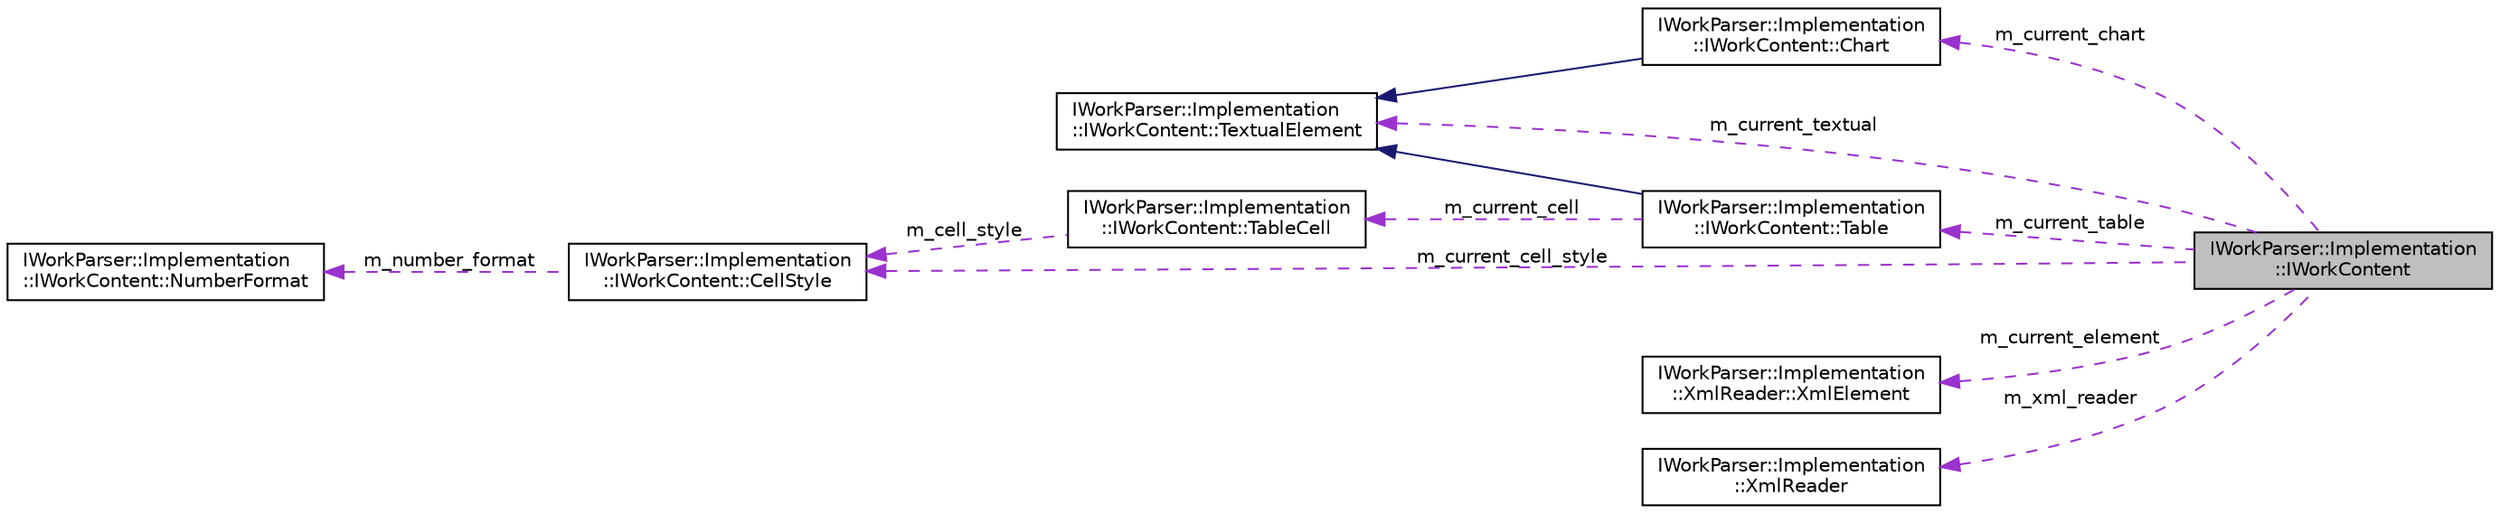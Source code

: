 digraph "IWorkParser::Implementation::IWorkContent"
{
  edge [fontname="Helvetica",fontsize="10",labelfontname="Helvetica",labelfontsize="10"];
  node [fontname="Helvetica",fontsize="10",shape=record];
  rankdir="LR";
  Node1 [label="IWorkParser::Implementation\l::IWorkContent",height=0.2,width=0.4,color="black", fillcolor="grey75", style="filled", fontcolor="black"];
  Node2 -> Node1 [dir="back",color="darkorchid3",fontsize="10",style="dashed",label=" m_current_textual" ,fontname="Helvetica"];
  Node2 [label="IWorkParser::Implementation\l::IWorkContent::TextualElement",height=0.2,width=0.4,color="black", fillcolor="white", style="filled",URL="$struct_i_work_parser_1_1_implementation_1_1_i_work_content_1_1_textual_element.html"];
  Node3 -> Node1 [dir="back",color="darkorchid3",fontsize="10",style="dashed",label=" m_current_chart" ,fontname="Helvetica"];
  Node3 [label="IWorkParser::Implementation\l::IWorkContent::Chart",height=0.2,width=0.4,color="black", fillcolor="white", style="filled",URL="$struct_i_work_parser_1_1_implementation_1_1_i_work_content_1_1_chart.html"];
  Node2 -> Node3 [dir="back",color="midnightblue",fontsize="10",style="solid",fontname="Helvetica"];
  Node4 -> Node1 [dir="back",color="darkorchid3",fontsize="10",style="dashed",label=" m_current_element" ,fontname="Helvetica"];
  Node4 [label="IWorkParser::Implementation\l::XmlReader::XmlElement",height=0.2,width=0.4,color="black", fillcolor="white", style="filled",URL="$struct_i_work_parser_1_1_implementation_1_1_xml_reader_1_1_xml_element.html"];
  Node5 -> Node1 [dir="back",color="darkorchid3",fontsize="10",style="dashed",label=" m_current_cell_style" ,fontname="Helvetica"];
  Node5 [label="IWorkParser::Implementation\l::IWorkContent::CellStyle",height=0.2,width=0.4,color="black", fillcolor="white", style="filled",URL="$struct_i_work_parser_1_1_implementation_1_1_i_work_content_1_1_cell_style.html"];
  Node6 -> Node5 [dir="back",color="darkorchid3",fontsize="10",style="dashed",label=" m_number_format" ,fontname="Helvetica"];
  Node6 [label="IWorkParser::Implementation\l::IWorkContent::NumberFormat",height=0.2,width=0.4,color="black", fillcolor="white", style="filled",URL="$struct_i_work_parser_1_1_implementation_1_1_i_work_content_1_1_number_format.html"];
  Node7 -> Node1 [dir="back",color="darkorchid3",fontsize="10",style="dashed",label=" m_current_table" ,fontname="Helvetica"];
  Node7 [label="IWorkParser::Implementation\l::IWorkContent::Table",height=0.2,width=0.4,color="black", fillcolor="white", style="filled",URL="$struct_i_work_parser_1_1_implementation_1_1_i_work_content_1_1_table.html"];
  Node2 -> Node7 [dir="back",color="midnightblue",fontsize="10",style="solid",fontname="Helvetica"];
  Node8 -> Node7 [dir="back",color="darkorchid3",fontsize="10",style="dashed",label=" m_current_cell" ,fontname="Helvetica"];
  Node8 [label="IWorkParser::Implementation\l::IWorkContent::TableCell",height=0.2,width=0.4,color="black", fillcolor="white", style="filled",URL="$struct_i_work_parser_1_1_implementation_1_1_i_work_content_1_1_table_cell.html"];
  Node5 -> Node8 [dir="back",color="darkorchid3",fontsize="10",style="dashed",label=" m_cell_style" ,fontname="Helvetica"];
  Node9 -> Node1 [dir="back",color="darkorchid3",fontsize="10",style="dashed",label=" m_xml_reader" ,fontname="Helvetica"];
  Node9 [label="IWorkParser::Implementation\l::XmlReader",height=0.2,width=0.4,color="black", fillcolor="white", style="filled",URL="$class_i_work_parser_1_1_implementation_1_1_xml_reader.html"];
}
